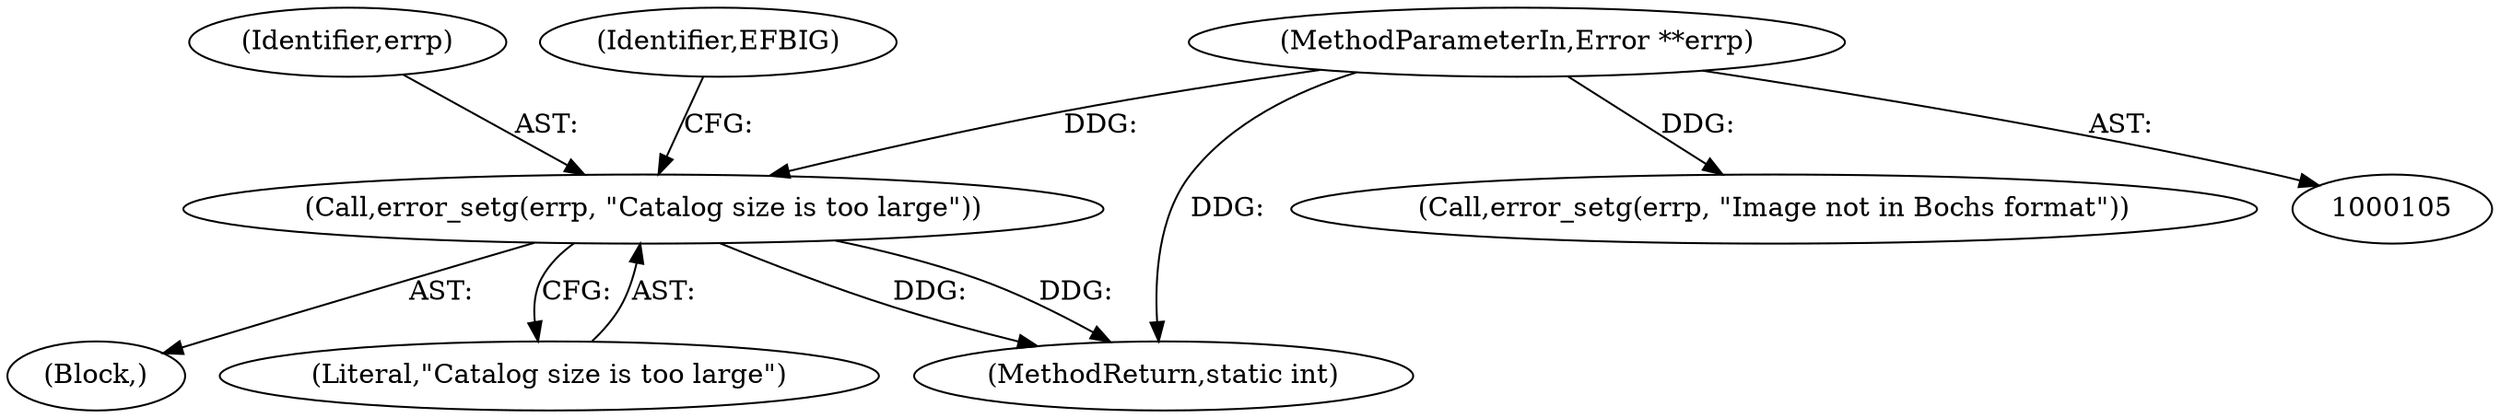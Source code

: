 digraph "0_qemu_e3737b820b45e54b059656dc3f914f895ac7a88b@pointer" {
"1000235" [label="(Call,error_setg(errp, \"Catalog size is too large\"))"];
"1000109" [label="(MethodParameterIn,Error **errp)"];
"1000234" [label="(Block,)"];
"1000235" [label="(Call,error_setg(errp, \"Catalog size is too large\"))"];
"1000236" [label="(Identifier,errp)"];
"1000237" [label="(Literal,\"Catalog size is too large\")"];
"1000109" [label="(MethodParameterIn,Error **errp)"];
"1000449" [label="(MethodReturn,static int)"];
"1000240" [label="(Identifier,EFBIG)"];
"1000176" [label="(Call,error_setg(errp, \"Image not in Bochs format\"))"];
"1000235" -> "1000234"  [label="AST: "];
"1000235" -> "1000237"  [label="CFG: "];
"1000236" -> "1000235"  [label="AST: "];
"1000237" -> "1000235"  [label="AST: "];
"1000240" -> "1000235"  [label="CFG: "];
"1000235" -> "1000449"  [label="DDG: "];
"1000235" -> "1000449"  [label="DDG: "];
"1000109" -> "1000235"  [label="DDG: "];
"1000109" -> "1000105"  [label="AST: "];
"1000109" -> "1000449"  [label="DDG: "];
"1000109" -> "1000176"  [label="DDG: "];
}
